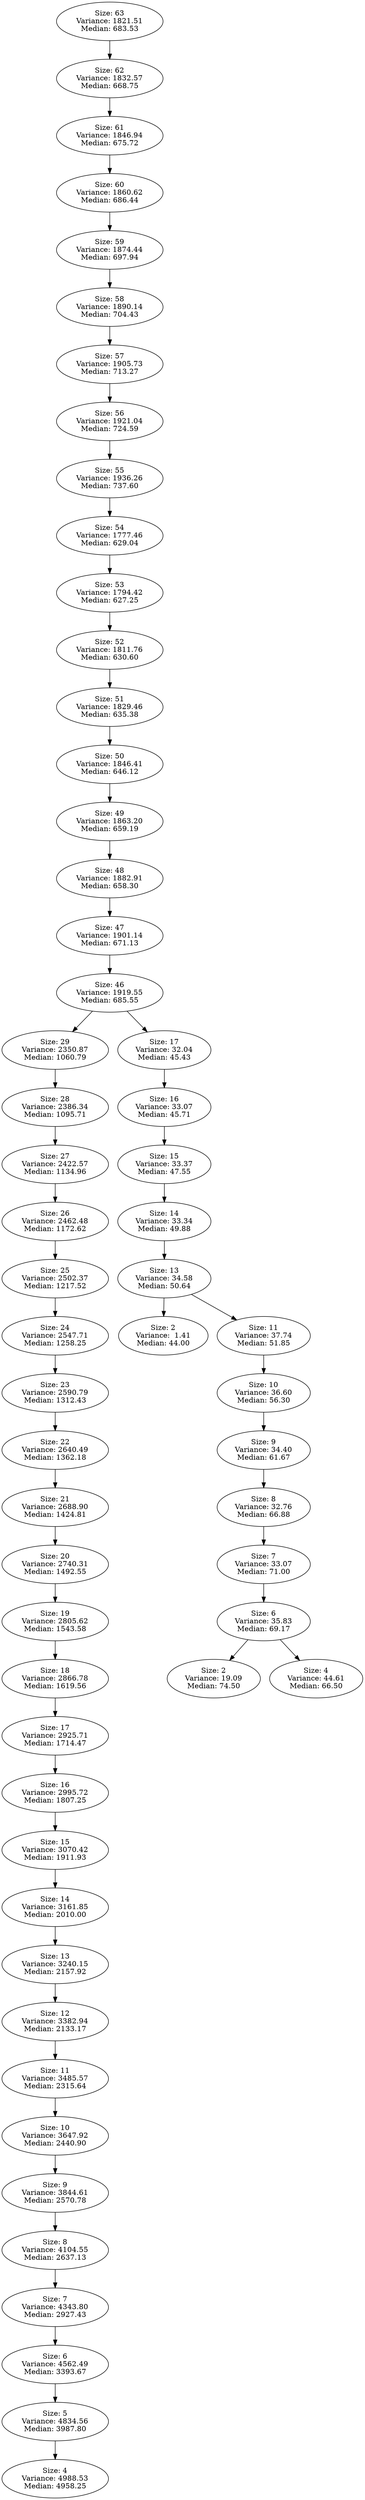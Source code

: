 DIGRAPH G {
"Size: 63\nVariance: 1821.51\nMedian: 683.53" -> "Size: 62\nVariance: 1832.57\nMedian: 668.75" L=0;
"Size: 62\nVariance: 1832.57\nMedian: 668.75" -> "Size: 61\nVariance: 1846.94\nMedian: 675.72" L=1;
"Size: 61\nVariance: 1846.94\nMedian: 675.72" -> "Size: 60\nVariance: 1860.62\nMedian: 686.44" L=2;
"Size: 60\nVariance: 1860.62\nMedian: 686.44" -> "Size: 59\nVariance: 1874.44\nMedian: 697.94" L=3;
"Size: 59\nVariance: 1874.44\nMedian: 697.94" -> "Size: 58\nVariance: 1890.14\nMedian: 704.43" L=4;
"Size: 58\nVariance: 1890.14\nMedian: 704.43" -> "Size: 57\nVariance: 1905.73\nMedian: 713.27" L=5;
"Size: 57\nVariance: 1905.73\nMedian: 713.27" -> "Size: 56\nVariance: 1921.04\nMedian: 724.59" L=6;
"Size: 56\nVariance: 1921.04\nMedian: 724.59" -> "Size: 55\nVariance: 1936.26\nMedian: 737.60" L=7;
"Size: 55\nVariance: 1936.26\nMedian: 737.60" -> "Size: 54\nVariance: 1777.46\nMedian: 629.04" L=8;
"Size: 54\nVariance: 1777.46\nMedian: 629.04" -> "Size: 53\nVariance: 1794.42\nMedian: 627.25" L=9;
"Size: 53\nVariance: 1794.42\nMedian: 627.25" -> "Size: 52\nVariance: 1811.76\nMedian: 630.60" L=10;
"Size: 52\nVariance: 1811.76\nMedian: 630.60" -> "Size: 51\nVariance: 1829.46\nMedian: 635.38" L=11;
"Size: 51\nVariance: 1829.46\nMedian: 635.38" -> "Size: 50\nVariance: 1846.41\nMedian: 646.12" L=12;
"Size: 50\nVariance: 1846.41\nMedian: 646.12" -> "Size: 49\nVariance: 1863.20\nMedian: 659.19" L=13;
"Size: 49\nVariance: 1863.20\nMedian: 659.19" -> "Size: 48\nVariance: 1882.91\nMedian: 658.30" L=14;
"Size: 48\nVariance: 1882.91\nMedian: 658.30" -> "Size: 47\nVariance: 1901.14\nMedian: 671.13" L=15;
"Size: 47\nVariance: 1901.14\nMedian: 671.13" -> "Size: 46\nVariance: 1919.55\nMedian: 685.55" L=16;
"Size: 46\nVariance: 1919.55\nMedian: 685.55" -> "Size: 29\nVariance: 2350.87\nMedian: 1060.79" L=17;
"Size: 46\nVariance: 1919.55\nMedian: 685.55" -> "Size: 17\nVariance: 32.04\nMedian: 45.43" L=17;
"Size: 29\nVariance: 2350.87\nMedian: 1060.79" -> "Size: 28\nVariance: 2386.34\nMedian: 1095.71" L=18;
"Size: 28\nVariance: 2386.34\nMedian: 1095.71" -> "Size: 27\nVariance: 2422.57\nMedian: 1134.96" L=19;
"Size: 27\nVariance: 2422.57\nMedian: 1134.96" -> "Size: 26\nVariance: 2462.48\nMedian: 1172.62" L=20;
"Size: 26\nVariance: 2462.48\nMedian: 1172.62" -> "Size: 25\nVariance: 2502.37\nMedian: 1217.52" L=21;
"Size: 25\nVariance: 2502.37\nMedian: 1217.52" -> "Size: 24\nVariance: 2547.71\nMedian: 1258.25" L=22;
"Size: 24\nVariance: 2547.71\nMedian: 1258.25" -> "Size: 23\nVariance: 2590.79\nMedian: 1312.43" L=23;
"Size: 23\nVariance: 2590.79\nMedian: 1312.43" -> "Size: 22\nVariance: 2640.49\nMedian: 1362.18" L=24;
"Size: 22\nVariance: 2640.49\nMedian: 1362.18" -> "Size: 21\nVariance: 2688.90\nMedian: 1424.81" L=25;
"Size: 21\nVariance: 2688.90\nMedian: 1424.81" -> "Size: 20\nVariance: 2740.31\nMedian: 1492.55" L=26;
"Size: 20\nVariance: 2740.31\nMedian: 1492.55" -> "Size: 19\nVariance: 2805.62\nMedian: 1543.58" L=27;
"Size: 19\nVariance: 2805.62\nMedian: 1543.58" -> "Size: 18\nVariance: 2866.78\nMedian: 1619.56" L=28;
"Size: 18\nVariance: 2866.78\nMedian: 1619.56" -> "Size: 17\nVariance: 2925.71\nMedian: 1714.47" L=29;
"Size: 17\nVariance: 2925.71\nMedian: 1714.47" -> "Size: 16\nVariance: 2995.72\nMedian: 1807.25" L=30;
"Size: 16\nVariance: 2995.72\nMedian: 1807.25" -> "Size: 15\nVariance: 3070.42\nMedian: 1911.93" L=31;
"Size: 15\nVariance: 3070.42\nMedian: 1911.93" -> "Size: 14\nVariance: 3161.85\nMedian: 2010.00" L=32;
"Size: 14\nVariance: 3161.85\nMedian: 2010.00" -> "Size: 13\nVariance: 3240.15\nMedian: 2157.92" L=33;
"Size: 13\nVariance: 3240.15\nMedian: 2157.92" -> "Size: 12\nVariance: 3382.94\nMedian: 2133.17" L=34;
"Size: 12\nVariance: 3382.94\nMedian: 2133.17" -> "Size: 11\nVariance: 3485.57\nMedian: 2315.64" L=35;
"Size: 11\nVariance: 3485.57\nMedian: 2315.64" -> "Size: 10\nVariance: 3647.92\nMedian: 2440.90" L=36;
"Size: 10\nVariance: 3647.92\nMedian: 2440.90" -> "Size: 9\nVariance: 3844.61\nMedian: 2570.78" L=37;
"Size: 9\nVariance: 3844.61\nMedian: 2570.78" -> "Size: 8\nVariance: 4104.55\nMedian: 2637.13" L=38;
"Size: 8\nVariance: 4104.55\nMedian: 2637.13" -> "Size: 7\nVariance: 4343.80\nMedian: 2927.43" L=39;
"Size: 7\nVariance: 4343.80\nMedian: 2927.43" -> "Size: 6\nVariance: 4562.49\nMedian: 3393.67" L=40;
"Size: 6\nVariance: 4562.49\nMedian: 3393.67" -> "Size: 5\nVariance: 4834.56\nMedian: 3987.80" L=41;
"Size: 5\nVariance: 4834.56\nMedian: 3987.80" -> "Size: 4\nVariance: 4988.53\nMedian: 4958.25" L=42;
"Size: 17\nVariance: 32.04\nMedian: 45.43" -> "Size: 16\nVariance: 33.07\nMedian: 45.71" L=18;
"Size: 16\nVariance: 33.07\nMedian: 45.71" -> "Size: 15\nVariance: 33.37\nMedian: 47.55" L=19;
"Size: 15\nVariance: 33.37\nMedian: 47.55" -> "Size: 14\nVariance: 33.34\nMedian: 49.88" L=20;
"Size: 14\nVariance: 33.34\nMedian: 49.88" -> "Size: 13\nVariance: 34.58\nMedian: 50.64" L=21;
"Size: 13\nVariance: 34.58\nMedian: 50.64" -> "Size: 2\nVariance:  1.41\nMedian: 44.00" L=22;
"Size: 13\nVariance: 34.58\nMedian: 50.64" -> "Size: 11\nVariance: 37.74\nMedian: 51.85" L=22;
"Size: 11\nVariance: 37.74\nMedian: 51.85" -> "Size: 10\nVariance: 36.60\nMedian: 56.30" L=23;
"Size: 10\nVariance: 36.60\nMedian: 56.30" -> "Size: 9\nVariance: 34.40\nMedian: 61.67" L=24;
"Size: 9\nVariance: 34.40\nMedian: 61.67" -> "Size: 8\nVariance: 32.76\nMedian: 66.88" L=25;
"Size: 8\nVariance: 32.76\nMedian: 66.88" -> "Size: 7\nVariance: 33.07\nMedian: 71.00" L=26;
"Size: 7\nVariance: 33.07\nMedian: 71.00" -> "Size: 6\nVariance: 35.83\nMedian: 69.17" L=27;
"Size: 6\nVariance: 35.83\nMedian: 69.17" -> "Size: 2\nVariance: 19.09\nMedian: 74.50" L=28;
"Size: 6\nVariance: 35.83\nMedian: 69.17" -> "Size: 4\nVariance: 44.61\nMedian: 66.50" L=28;
}
